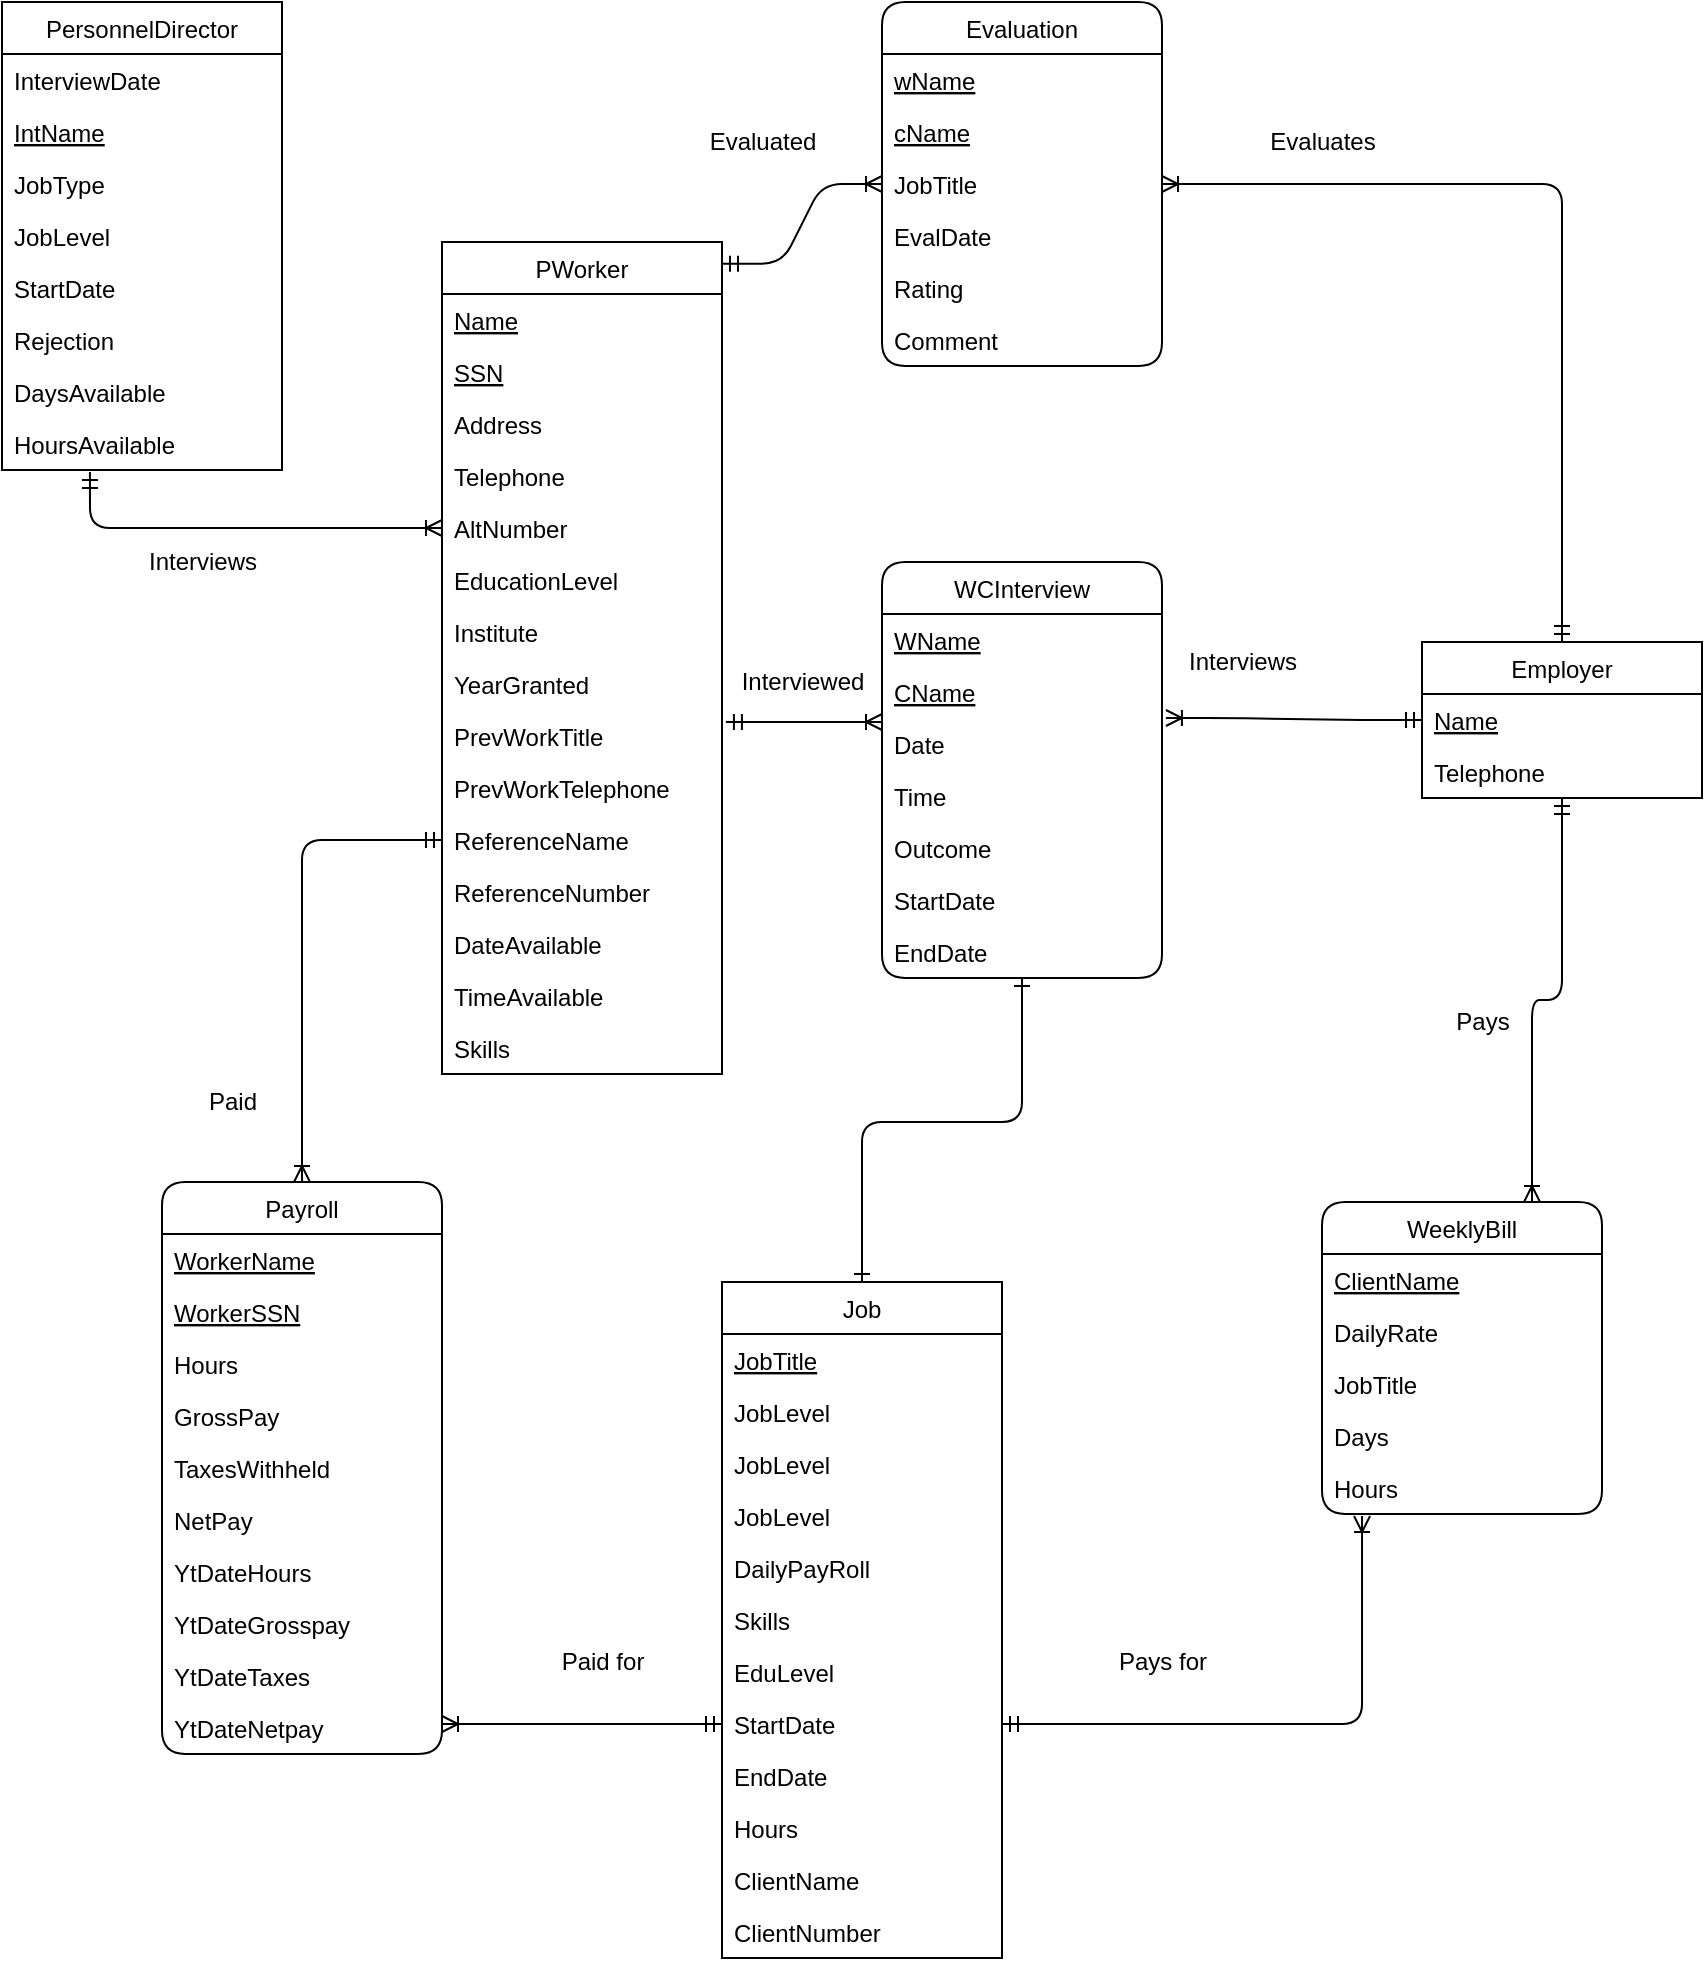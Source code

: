 <mxfile version="13.7.9" type="device"><diagram id="KW2Z3uyJrZM780sWlruA" name="Page-1"><mxGraphModel dx="1086" dy="846" grid="1" gridSize="10" guides="1" tooltips="1" connect="1" arrows="1" fold="1" page="1" pageScale="1" pageWidth="850" pageHeight="1100" math="0" shadow="0"><root><mxCell id="0"/><mxCell id="1" parent="0"/><mxCell id="9EOHzHpKSAqdKUnhYgeF-1" value="PersonnelDirector" style="swimlane;fontStyle=0;childLayout=stackLayout;horizontal=1;startSize=26;fillColor=none;horizontalStack=0;resizeParent=1;resizeParentMax=0;resizeLast=0;collapsible=1;marginBottom=0;" parent="1" vertex="1"><mxGeometry width="140" height="234" as="geometry"/></mxCell><mxCell id="9EOHzHpKSAqdKUnhYgeF-2" value="InterviewDate" style="text;strokeColor=none;fillColor=none;align=left;verticalAlign=top;spacingLeft=4;spacingRight=4;overflow=hidden;rotatable=0;points=[[0,0.5],[1,0.5]];portConstraint=eastwest;" parent="9EOHzHpKSAqdKUnhYgeF-1" vertex="1"><mxGeometry y="26" width="140" height="26" as="geometry"/></mxCell><mxCell id="9EOHzHpKSAqdKUnhYgeF-3" value="IntName" style="text;strokeColor=none;fillColor=none;align=left;verticalAlign=top;spacingLeft=4;spacingRight=4;overflow=hidden;rotatable=0;points=[[0,0.5],[1,0.5]];portConstraint=eastwest;fontStyle=4" parent="9EOHzHpKSAqdKUnhYgeF-1" vertex="1"><mxGeometry y="52" width="140" height="26" as="geometry"/></mxCell><mxCell id="9EOHzHpKSAqdKUnhYgeF-5" value="JobType" style="text;strokeColor=none;fillColor=none;align=left;verticalAlign=top;spacingLeft=4;spacingRight=4;overflow=hidden;rotatable=0;points=[[0,0.5],[1,0.5]];portConstraint=eastwest;" parent="9EOHzHpKSAqdKUnhYgeF-1" vertex="1"><mxGeometry y="78" width="140" height="26" as="geometry"/></mxCell><mxCell id="9EOHzHpKSAqdKUnhYgeF-6" value="JobLevel" style="text;strokeColor=none;fillColor=none;align=left;verticalAlign=top;spacingLeft=4;spacingRight=4;overflow=hidden;rotatable=0;points=[[0,0.5],[1,0.5]];portConstraint=eastwest;" parent="9EOHzHpKSAqdKUnhYgeF-1" vertex="1"><mxGeometry y="104" width="140" height="26" as="geometry"/></mxCell><mxCell id="9EOHzHpKSAqdKUnhYgeF-7" value="StartDate" style="text;strokeColor=none;fillColor=none;align=left;verticalAlign=top;spacingLeft=4;spacingRight=4;overflow=hidden;rotatable=0;points=[[0,0.5],[1,0.5]];portConstraint=eastwest;" parent="9EOHzHpKSAqdKUnhYgeF-1" vertex="1"><mxGeometry y="130" width="140" height="26" as="geometry"/></mxCell><mxCell id="9EOHzHpKSAqdKUnhYgeF-8" value="Rejection" style="text;strokeColor=none;fillColor=none;align=left;verticalAlign=top;spacingLeft=4;spacingRight=4;overflow=hidden;rotatable=0;points=[[0,0.5],[1,0.5]];portConstraint=eastwest;" parent="9EOHzHpKSAqdKUnhYgeF-1" vertex="1"><mxGeometry y="156" width="140" height="26" as="geometry"/></mxCell><mxCell id="9EOHzHpKSAqdKUnhYgeF-9" value="DaysAvailable" style="text;strokeColor=none;fillColor=none;align=left;verticalAlign=top;spacingLeft=4;spacingRight=4;overflow=hidden;rotatable=0;points=[[0,0.5],[1,0.5]];portConstraint=eastwest;" parent="9EOHzHpKSAqdKUnhYgeF-1" vertex="1"><mxGeometry y="182" width="140" height="26" as="geometry"/></mxCell><mxCell id="9EOHzHpKSAqdKUnhYgeF-4" value="HoursAvailable" style="text;strokeColor=none;fillColor=none;align=left;verticalAlign=top;spacingLeft=4;spacingRight=4;overflow=hidden;rotatable=0;points=[[0,0.5],[1,0.5]];portConstraint=eastwest;" parent="9EOHzHpKSAqdKUnhYgeF-1" vertex="1"><mxGeometry y="208" width="140" height="26" as="geometry"/></mxCell><mxCell id="9EOHzHpKSAqdKUnhYgeF-14" value="Evaluation" style="swimlane;fontStyle=0;childLayout=stackLayout;horizontal=1;startSize=26;fillColor=none;horizontalStack=0;resizeParent=1;resizeParentMax=0;resizeLast=0;collapsible=1;marginBottom=0;rounded=1;" parent="1" vertex="1"><mxGeometry x="440" width="140" height="182" as="geometry"/></mxCell><mxCell id="9EOHzHpKSAqdKUnhYgeF-15" value="wName" style="text;strokeColor=none;fillColor=none;align=left;verticalAlign=top;spacingLeft=4;spacingRight=4;overflow=hidden;rotatable=0;points=[[0,0.5],[1,0.5]];portConstraint=eastwest;fontStyle=4" parent="9EOHzHpKSAqdKUnhYgeF-14" vertex="1"><mxGeometry y="26" width="140" height="26" as="geometry"/></mxCell><mxCell id="9EOHzHpKSAqdKUnhYgeF-16" value="cName" style="text;strokeColor=none;fillColor=none;align=left;verticalAlign=top;spacingLeft=4;spacingRight=4;overflow=hidden;rotatable=0;points=[[0,0.5],[1,0.5]];portConstraint=eastwest;fontStyle=4" parent="9EOHzHpKSAqdKUnhYgeF-14" vertex="1"><mxGeometry y="52" width="140" height="26" as="geometry"/></mxCell><mxCell id="9EOHzHpKSAqdKUnhYgeF-39" value="JobTitle" style="text;strokeColor=none;fillColor=none;align=left;verticalAlign=top;spacingLeft=4;spacingRight=4;overflow=hidden;rotatable=0;points=[[0,0.5],[1,0.5]];portConstraint=eastwest;" parent="9EOHzHpKSAqdKUnhYgeF-14" vertex="1"><mxGeometry y="78" width="140" height="26" as="geometry"/></mxCell><mxCell id="9EOHzHpKSAqdKUnhYgeF-40" value="EvalDate" style="text;strokeColor=none;fillColor=none;align=left;verticalAlign=top;spacingLeft=4;spacingRight=4;overflow=hidden;rotatable=0;points=[[0,0.5],[1,0.5]];portConstraint=eastwest;" parent="9EOHzHpKSAqdKUnhYgeF-14" vertex="1"><mxGeometry y="104" width="140" height="26" as="geometry"/></mxCell><mxCell id="9EOHzHpKSAqdKUnhYgeF-41" value="Rating" style="text;strokeColor=none;fillColor=none;align=left;verticalAlign=top;spacingLeft=4;spacingRight=4;overflow=hidden;rotatable=0;points=[[0,0.5],[1,0.5]];portConstraint=eastwest;" parent="9EOHzHpKSAqdKUnhYgeF-14" vertex="1"><mxGeometry y="130" width="140" height="26" as="geometry"/></mxCell><mxCell id="9EOHzHpKSAqdKUnhYgeF-42" value="Comment" style="text;strokeColor=none;fillColor=none;align=left;verticalAlign=top;spacingLeft=4;spacingRight=4;overflow=hidden;rotatable=0;points=[[0,0.5],[1,0.5]];portConstraint=eastwest;" parent="9EOHzHpKSAqdKUnhYgeF-14" vertex="1"><mxGeometry y="156" width="140" height="26" as="geometry"/></mxCell><mxCell id="9EOHzHpKSAqdKUnhYgeF-18" value="WCInterview" style="swimlane;fontStyle=0;childLayout=stackLayout;horizontal=1;startSize=26;fillColor=none;horizontalStack=0;resizeParent=1;resizeParentMax=0;resizeLast=0;collapsible=1;marginBottom=0;rounded=1;" parent="1" vertex="1"><mxGeometry x="440" y="280" width="140" height="208" as="geometry"/></mxCell><mxCell id="9EOHzHpKSAqdKUnhYgeF-19" value="WName" style="text;strokeColor=none;fillColor=none;align=left;verticalAlign=top;spacingLeft=4;spacingRight=4;overflow=hidden;rotatable=0;points=[[0,0.5],[1,0.5]];portConstraint=eastwest;fontStyle=4" parent="9EOHzHpKSAqdKUnhYgeF-18" vertex="1"><mxGeometry y="26" width="140" height="26" as="geometry"/></mxCell><mxCell id="9EOHzHpKSAqdKUnhYgeF-20" value="CName" style="text;strokeColor=none;fillColor=none;align=left;verticalAlign=top;spacingLeft=4;spacingRight=4;overflow=hidden;rotatable=0;points=[[0,0.5],[1,0.5]];portConstraint=eastwest;fontStyle=4" parent="9EOHzHpKSAqdKUnhYgeF-18" vertex="1"><mxGeometry y="52" width="140" height="26" as="geometry"/></mxCell><mxCell id="9EOHzHpKSAqdKUnhYgeF-43" value="Date" style="text;strokeColor=none;fillColor=none;align=left;verticalAlign=top;spacingLeft=4;spacingRight=4;overflow=hidden;rotatable=0;points=[[0,0.5],[1,0.5]];portConstraint=eastwest;" parent="9EOHzHpKSAqdKUnhYgeF-18" vertex="1"><mxGeometry y="78" width="140" height="26" as="geometry"/></mxCell><mxCell id="9EOHzHpKSAqdKUnhYgeF-44" value="Time" style="text;strokeColor=none;fillColor=none;align=left;verticalAlign=top;spacingLeft=4;spacingRight=4;overflow=hidden;rotatable=0;points=[[0,0.5],[1,0.5]];portConstraint=eastwest;" parent="9EOHzHpKSAqdKUnhYgeF-18" vertex="1"><mxGeometry y="104" width="140" height="26" as="geometry"/></mxCell><mxCell id="9EOHzHpKSAqdKUnhYgeF-45" value="Outcome" style="text;strokeColor=none;fillColor=none;align=left;verticalAlign=top;spacingLeft=4;spacingRight=4;overflow=hidden;rotatable=0;points=[[0,0.5],[1,0.5]];portConstraint=eastwest;" parent="9EOHzHpKSAqdKUnhYgeF-18" vertex="1"><mxGeometry y="130" width="140" height="26" as="geometry"/></mxCell><mxCell id="9EOHzHpKSAqdKUnhYgeF-46" value="StartDate" style="text;strokeColor=none;fillColor=none;align=left;verticalAlign=top;spacingLeft=4;spacingRight=4;overflow=hidden;rotatable=0;points=[[0,0.5],[1,0.5]];portConstraint=eastwest;" parent="9EOHzHpKSAqdKUnhYgeF-18" vertex="1"><mxGeometry y="156" width="140" height="26" as="geometry"/></mxCell><mxCell id="9EOHzHpKSAqdKUnhYgeF-21" value="EndDate" style="text;strokeColor=none;fillColor=none;align=left;verticalAlign=top;spacingLeft=4;spacingRight=4;overflow=hidden;rotatable=0;points=[[0,0.5],[1,0.5]];portConstraint=eastwest;" parent="9EOHzHpKSAqdKUnhYgeF-18" vertex="1"><mxGeometry y="182" width="140" height="26" as="geometry"/></mxCell><mxCell id="9EOHzHpKSAqdKUnhYgeF-22" value="Employer" style="swimlane;fontStyle=0;childLayout=stackLayout;horizontal=1;startSize=26;fillColor=none;horizontalStack=0;resizeParent=1;resizeParentMax=0;resizeLast=0;collapsible=1;marginBottom=0;" parent="1" vertex="1"><mxGeometry x="710" y="320" width="140" height="78" as="geometry"/></mxCell><mxCell id="9EOHzHpKSAqdKUnhYgeF-23" value="Name" style="text;strokeColor=none;fillColor=none;align=left;verticalAlign=top;spacingLeft=4;spacingRight=4;overflow=hidden;rotatable=0;points=[[0,0.5],[1,0.5]];portConstraint=eastwest;fontStyle=4" parent="9EOHzHpKSAqdKUnhYgeF-22" vertex="1"><mxGeometry y="26" width="140" height="26" as="geometry"/></mxCell><mxCell id="9EOHzHpKSAqdKUnhYgeF-24" value="Telephone" style="text;strokeColor=none;fillColor=none;align=left;verticalAlign=top;spacingLeft=4;spacingRight=4;overflow=hidden;rotatable=0;points=[[0,0.5],[1,0.5]];portConstraint=eastwest;" parent="9EOHzHpKSAqdKUnhYgeF-22" vertex="1"><mxGeometry y="52" width="140" height="26" as="geometry"/></mxCell><mxCell id="9EOHzHpKSAqdKUnhYgeF-47" value="WeeklyBill" style="swimlane;fontStyle=0;childLayout=stackLayout;horizontal=1;startSize=26;fillColor=none;horizontalStack=0;resizeParent=1;resizeParentMax=0;resizeLast=0;collapsible=1;marginBottom=0;rounded=1;" parent="1" vertex="1"><mxGeometry x="660" y="600" width="140" height="156" as="geometry"/></mxCell><mxCell id="9EOHzHpKSAqdKUnhYgeF-48" value="ClientName" style="text;strokeColor=none;fillColor=none;align=left;verticalAlign=top;spacingLeft=4;spacingRight=4;overflow=hidden;rotatable=0;points=[[0,0.5],[1,0.5]];portConstraint=eastwest;fontStyle=4" parent="9EOHzHpKSAqdKUnhYgeF-47" vertex="1"><mxGeometry y="26" width="140" height="26" as="geometry"/></mxCell><mxCell id="9EOHzHpKSAqdKUnhYgeF-49" value="DailyRate" style="text;strokeColor=none;fillColor=none;align=left;verticalAlign=top;spacingLeft=4;spacingRight=4;overflow=hidden;rotatable=0;points=[[0,0.5],[1,0.5]];portConstraint=eastwest;" parent="9EOHzHpKSAqdKUnhYgeF-47" vertex="1"><mxGeometry y="52" width="140" height="26" as="geometry"/></mxCell><mxCell id="9EOHzHpKSAqdKUnhYgeF-51" value="JobTitle" style="text;strokeColor=none;fillColor=none;align=left;verticalAlign=top;spacingLeft=4;spacingRight=4;overflow=hidden;rotatable=0;points=[[0,0.5],[1,0.5]];portConstraint=eastwest;" parent="9EOHzHpKSAqdKUnhYgeF-47" vertex="1"><mxGeometry y="78" width="140" height="26" as="geometry"/></mxCell><mxCell id="9EOHzHpKSAqdKUnhYgeF-52" value="Days" style="text;strokeColor=none;fillColor=none;align=left;verticalAlign=top;spacingLeft=4;spacingRight=4;overflow=hidden;rotatable=0;points=[[0,0.5],[1,0.5]];portConstraint=eastwest;" parent="9EOHzHpKSAqdKUnhYgeF-47" vertex="1"><mxGeometry y="104" width="140" height="26" as="geometry"/></mxCell><mxCell id="9EOHzHpKSAqdKUnhYgeF-50" value="Hours" style="text;strokeColor=none;fillColor=none;align=left;verticalAlign=top;spacingLeft=4;spacingRight=4;overflow=hidden;rotatable=0;points=[[0,0.5],[1,0.5]];portConstraint=eastwest;" parent="9EOHzHpKSAqdKUnhYgeF-47" vertex="1"><mxGeometry y="130" width="140" height="26" as="geometry"/></mxCell><mxCell id="9EOHzHpKSAqdKUnhYgeF-57" value="Payroll" style="swimlane;fontStyle=0;childLayout=stackLayout;horizontal=1;startSize=26;fillColor=none;horizontalStack=0;resizeParent=1;resizeParentMax=0;resizeLast=0;collapsible=1;marginBottom=0;rounded=1;" parent="1" vertex="1"><mxGeometry x="80" y="590" width="140" height="286" as="geometry"/></mxCell><mxCell id="9EOHzHpKSAqdKUnhYgeF-58" value="WorkerName" style="text;strokeColor=none;fillColor=none;align=left;verticalAlign=top;spacingLeft=4;spacingRight=4;overflow=hidden;rotatable=0;points=[[0,0.5],[1,0.5]];portConstraint=eastwest;fontStyle=4" parent="9EOHzHpKSAqdKUnhYgeF-57" vertex="1"><mxGeometry y="26" width="140" height="26" as="geometry"/></mxCell><mxCell id="9EOHzHpKSAqdKUnhYgeF-59" value="WorkerSSN" style="text;strokeColor=none;fillColor=none;align=left;verticalAlign=top;spacingLeft=4;spacingRight=4;overflow=hidden;rotatable=0;points=[[0,0.5],[1,0.5]];portConstraint=eastwest;fontStyle=4" parent="9EOHzHpKSAqdKUnhYgeF-57" vertex="1"><mxGeometry y="52" width="140" height="26" as="geometry"/></mxCell><mxCell id="BYpwUrw_RjE-4i3YeH5b-1" value="Hours" style="text;strokeColor=none;fillColor=none;align=left;verticalAlign=top;spacingLeft=4;spacingRight=4;overflow=hidden;rotatable=0;points=[[0,0.5],[1,0.5]];portConstraint=eastwest;" vertex="1" parent="9EOHzHpKSAqdKUnhYgeF-57"><mxGeometry y="78" width="140" height="26" as="geometry"/></mxCell><mxCell id="aUo7pzncnR7VPfda-Fce-1" value="GrossPay" style="text;strokeColor=none;fillColor=none;align=left;verticalAlign=top;spacingLeft=4;spacingRight=4;overflow=hidden;rotatable=0;points=[[0,0.5],[1,0.5]];portConstraint=eastwest;" parent="9EOHzHpKSAqdKUnhYgeF-57" vertex="1"><mxGeometry y="104" width="140" height="26" as="geometry"/></mxCell><mxCell id="9EOHzHpKSAqdKUnhYgeF-61" value="TaxesWithheld" style="text;strokeColor=none;fillColor=none;align=left;verticalAlign=top;spacingLeft=4;spacingRight=4;overflow=hidden;rotatable=0;points=[[0,0.5],[1,0.5]];portConstraint=eastwest;" parent="9EOHzHpKSAqdKUnhYgeF-57" vertex="1"><mxGeometry y="130" width="140" height="26" as="geometry"/></mxCell><mxCell id="aUo7pzncnR7VPfda-Fce-2" value="NetPay" style="text;strokeColor=none;fillColor=none;align=left;verticalAlign=top;spacingLeft=4;spacingRight=4;overflow=hidden;rotatable=0;points=[[0,0.5],[1,0.5]];portConstraint=eastwest;" parent="9EOHzHpKSAqdKUnhYgeF-57" vertex="1"><mxGeometry y="156" width="140" height="26" as="geometry"/></mxCell><mxCell id="9EOHzHpKSAqdKUnhYgeF-62" value="YtDateHours" style="text;strokeColor=none;fillColor=none;align=left;verticalAlign=top;spacingLeft=4;spacingRight=4;overflow=hidden;rotatable=0;points=[[0,0.5],[1,0.5]];portConstraint=eastwest;" parent="9EOHzHpKSAqdKUnhYgeF-57" vertex="1"><mxGeometry y="182" width="140" height="26" as="geometry"/></mxCell><mxCell id="9EOHzHpKSAqdKUnhYgeF-63" value="YtDateGrosspay" style="text;strokeColor=none;fillColor=none;align=left;verticalAlign=top;spacingLeft=4;spacingRight=4;overflow=hidden;rotatable=0;points=[[0,0.5],[1,0.5]];portConstraint=eastwest;" parent="9EOHzHpKSAqdKUnhYgeF-57" vertex="1"><mxGeometry y="208" width="140" height="26" as="geometry"/></mxCell><mxCell id="9EOHzHpKSAqdKUnhYgeF-64" value="YtDateTaxes" style="text;strokeColor=none;fillColor=none;align=left;verticalAlign=top;spacingLeft=4;spacingRight=4;overflow=hidden;rotatable=0;points=[[0,0.5],[1,0.5]];portConstraint=eastwest;" parent="9EOHzHpKSAqdKUnhYgeF-57" vertex="1"><mxGeometry y="234" width="140" height="26" as="geometry"/></mxCell><mxCell id="9EOHzHpKSAqdKUnhYgeF-65" value="YtDateNetpay" style="text;strokeColor=none;fillColor=none;align=left;verticalAlign=top;spacingLeft=4;spacingRight=4;overflow=hidden;rotatable=0;points=[[0,0.5],[1,0.5]];portConstraint=eastwest;" parent="9EOHzHpKSAqdKUnhYgeF-57" vertex="1"><mxGeometry y="260" width="140" height="26" as="geometry"/></mxCell><mxCell id="9EOHzHpKSAqdKUnhYgeF-53" value="Job" style="swimlane;fontStyle=0;childLayout=stackLayout;horizontal=1;startSize=26;fillColor=none;horizontalStack=0;resizeParent=1;resizeParentMax=0;resizeLast=0;collapsible=1;marginBottom=0;swimlaneFillColor=#ffffff;" parent="1" vertex="1"><mxGeometry x="360" y="640" width="140" height="338" as="geometry"/></mxCell><mxCell id="9EOHzHpKSAqdKUnhYgeF-54" value="JobTitle" style="text;strokeColor=none;fillColor=none;align=left;verticalAlign=top;spacingLeft=4;spacingRight=4;overflow=hidden;rotatable=0;points=[[0,0.5],[1,0.5]];portConstraint=eastwest;fontStyle=4" parent="9EOHzHpKSAqdKUnhYgeF-53" vertex="1"><mxGeometry y="26" width="140" height="26" as="geometry"/></mxCell><mxCell id="9EOHzHpKSAqdKUnhYgeF-55" value="JobLevel" style="text;strokeColor=none;fillColor=none;align=left;verticalAlign=top;spacingLeft=4;spacingRight=4;overflow=hidden;rotatable=0;points=[[0,0.5],[1,0.5]];portConstraint=eastwest;" parent="9EOHzHpKSAqdKUnhYgeF-53" vertex="1"><mxGeometry y="52" width="140" height="26" as="geometry"/></mxCell><mxCell id="9EOHzHpKSAqdKUnhYgeF-86" value="JobLevel" style="text;strokeColor=none;fillColor=none;align=left;verticalAlign=top;spacingLeft=4;spacingRight=4;overflow=hidden;rotatable=0;points=[[0,0.5],[1,0.5]];portConstraint=eastwest;" parent="9EOHzHpKSAqdKUnhYgeF-53" vertex="1"><mxGeometry y="78" width="140" height="26" as="geometry"/></mxCell><mxCell id="9EOHzHpKSAqdKUnhYgeF-87" value="JobLevel" style="text;strokeColor=none;fillColor=none;align=left;verticalAlign=top;spacingLeft=4;spacingRight=4;overflow=hidden;rotatable=0;points=[[0,0.5],[1,0.5]];portConstraint=eastwest;" parent="9EOHzHpKSAqdKUnhYgeF-53" vertex="1"><mxGeometry y="104" width="140" height="26" as="geometry"/></mxCell><mxCell id="9EOHzHpKSAqdKUnhYgeF-66" value="DailyPayRoll" style="text;strokeColor=none;fillColor=none;align=left;verticalAlign=top;spacingLeft=4;spacingRight=4;overflow=hidden;rotatable=0;points=[[0,0.5],[1,0.5]];portConstraint=eastwest;" parent="9EOHzHpKSAqdKUnhYgeF-53" vertex="1"><mxGeometry y="130" width="140" height="26" as="geometry"/></mxCell><mxCell id="9EOHzHpKSAqdKUnhYgeF-67" value="Skills" style="text;strokeColor=none;fillColor=none;align=left;verticalAlign=top;spacingLeft=4;spacingRight=4;overflow=hidden;rotatable=0;points=[[0,0.5],[1,0.5]];portConstraint=eastwest;" parent="9EOHzHpKSAqdKUnhYgeF-53" vertex="1"><mxGeometry y="156" width="140" height="26" as="geometry"/></mxCell><mxCell id="9EOHzHpKSAqdKUnhYgeF-68" value="EduLevel" style="text;strokeColor=none;fillColor=none;align=left;verticalAlign=top;spacingLeft=4;spacingRight=4;overflow=hidden;rotatable=0;points=[[0,0.5],[1,0.5]];portConstraint=eastwest;" parent="9EOHzHpKSAqdKUnhYgeF-53" vertex="1"><mxGeometry y="182" width="140" height="26" as="geometry"/></mxCell><mxCell id="9EOHzHpKSAqdKUnhYgeF-69" value="StartDate" style="text;strokeColor=none;fillColor=none;align=left;verticalAlign=top;spacingLeft=4;spacingRight=4;overflow=hidden;rotatable=0;points=[[0,0.5],[1,0.5]];portConstraint=eastwest;" parent="9EOHzHpKSAqdKUnhYgeF-53" vertex="1"><mxGeometry y="208" width="140" height="26" as="geometry"/></mxCell><mxCell id="9EOHzHpKSAqdKUnhYgeF-70" value="EndDate" style="text;strokeColor=none;fillColor=none;align=left;verticalAlign=top;spacingLeft=4;spacingRight=4;overflow=hidden;rotatable=0;points=[[0,0.5],[1,0.5]];portConstraint=eastwest;" parent="9EOHzHpKSAqdKUnhYgeF-53" vertex="1"><mxGeometry y="234" width="140" height="26" as="geometry"/></mxCell><mxCell id="9EOHzHpKSAqdKUnhYgeF-56" value="Hours" style="text;strokeColor=none;fillColor=none;align=left;verticalAlign=top;spacingLeft=4;spacingRight=4;overflow=hidden;rotatable=0;points=[[0,0.5],[1,0.5]];portConstraint=eastwest;" parent="9EOHzHpKSAqdKUnhYgeF-53" vertex="1"><mxGeometry y="260" width="140" height="26" as="geometry"/></mxCell><mxCell id="9EOHzHpKSAqdKUnhYgeF-71" value="ClientName" style="text;strokeColor=none;fillColor=none;align=left;verticalAlign=top;spacingLeft=4;spacingRight=4;overflow=hidden;rotatable=0;points=[[0,0.5],[1,0.5]];portConstraint=eastwest;" parent="9EOHzHpKSAqdKUnhYgeF-53" vertex="1"><mxGeometry y="286" width="140" height="26" as="geometry"/></mxCell><mxCell id="9EOHzHpKSAqdKUnhYgeF-72" value="ClientNumber" style="text;strokeColor=none;fillColor=none;align=left;verticalAlign=top;spacingLeft=4;spacingRight=4;overflow=hidden;rotatable=0;points=[[0,0.5],[1,0.5]];portConstraint=eastwest;" parent="9EOHzHpKSAqdKUnhYgeF-53" vertex="1"><mxGeometry y="312" width="140" height="26" as="geometry"/></mxCell><mxCell id="9EOHzHpKSAqdKUnhYgeF-78" value="" style="edgeStyle=elbowEdgeStyle;fontSize=12;html=1;endArrow=ERoneToMany;startArrow=ERmandOne;exitX=0.314;exitY=1.038;exitDx=0;exitDy=0;exitPerimeter=0;entryX=0;entryY=0.5;entryDx=0;entryDy=0;" parent="1" source="9EOHzHpKSAqdKUnhYgeF-4" target="9EOHzHpKSAqdKUnhYgeF-29" edge="1"><mxGeometry width="100" height="100" relative="1" as="geometry"><mxPoint x="140" y="20" as="sourcePoint"/><mxPoint x="220" y="130" as="targetPoint"/><Array as="points"><mxPoint x="44" y="263"/></Array></mxGeometry></mxCell><mxCell id="9EOHzHpKSAqdKUnhYgeF-10" value="PWorker" style="swimlane;fontStyle=0;childLayout=stackLayout;horizontal=1;startSize=26;fillColor=none;horizontalStack=0;resizeParent=1;resizeParentMax=0;resizeLast=0;collapsible=1;marginBottom=0;" parent="1" vertex="1"><mxGeometry x="220" y="120" width="140" height="416" as="geometry"/></mxCell><mxCell id="9EOHzHpKSAqdKUnhYgeF-11" value="Name" style="text;strokeColor=none;fillColor=none;align=left;verticalAlign=top;spacingLeft=4;spacingRight=4;overflow=hidden;rotatable=0;points=[[0,0.5],[1,0.5]];portConstraint=eastwest;fontStyle=4" parent="9EOHzHpKSAqdKUnhYgeF-10" vertex="1"><mxGeometry y="26" width="140" height="26" as="geometry"/></mxCell><mxCell id="9EOHzHpKSAqdKUnhYgeF-26" value="SSN" style="text;strokeColor=none;fillColor=none;align=left;verticalAlign=top;spacingLeft=4;spacingRight=4;overflow=hidden;rotatable=0;points=[[0,0.5],[1,0.5]];portConstraint=eastwest;fontStyle=4" parent="9EOHzHpKSAqdKUnhYgeF-10" vertex="1"><mxGeometry y="52" width="140" height="26" as="geometry"/></mxCell><mxCell id="9EOHzHpKSAqdKUnhYgeF-27" value="Address" style="text;strokeColor=none;fillColor=none;align=left;verticalAlign=top;spacingLeft=4;spacingRight=4;overflow=hidden;rotatable=0;points=[[0,0.5],[1,0.5]];portConstraint=eastwest;" parent="9EOHzHpKSAqdKUnhYgeF-10" vertex="1"><mxGeometry y="78" width="140" height="26" as="geometry"/></mxCell><mxCell id="9EOHzHpKSAqdKUnhYgeF-28" value="Telephone" style="text;strokeColor=none;fillColor=none;align=left;verticalAlign=top;spacingLeft=4;spacingRight=4;overflow=hidden;rotatable=0;points=[[0,0.5],[1,0.5]];portConstraint=eastwest;" parent="9EOHzHpKSAqdKUnhYgeF-10" vertex="1"><mxGeometry y="104" width="140" height="26" as="geometry"/></mxCell><mxCell id="9EOHzHpKSAqdKUnhYgeF-29" value="AltNumber" style="text;strokeColor=none;fillColor=none;align=left;verticalAlign=top;spacingLeft=4;spacingRight=4;overflow=hidden;rotatable=0;points=[[0,0.5],[1,0.5]];portConstraint=eastwest;" parent="9EOHzHpKSAqdKUnhYgeF-10" vertex="1"><mxGeometry y="130" width="140" height="26" as="geometry"/></mxCell><mxCell id="9EOHzHpKSAqdKUnhYgeF-30" value="EducationLevel" style="text;strokeColor=none;fillColor=none;align=left;verticalAlign=top;spacingLeft=4;spacingRight=4;overflow=hidden;rotatable=0;points=[[0,0.5],[1,0.5]];portConstraint=eastwest;" parent="9EOHzHpKSAqdKUnhYgeF-10" vertex="1"><mxGeometry y="156" width="140" height="26" as="geometry"/></mxCell><mxCell id="9EOHzHpKSAqdKUnhYgeF-31" value="Institute" style="text;strokeColor=none;fillColor=none;align=left;verticalAlign=top;spacingLeft=4;spacingRight=4;overflow=hidden;rotatable=0;points=[[0,0.5],[1,0.5]];portConstraint=eastwest;" parent="9EOHzHpKSAqdKUnhYgeF-10" vertex="1"><mxGeometry y="182" width="140" height="26" as="geometry"/></mxCell><mxCell id="9EOHzHpKSAqdKUnhYgeF-32" value="YearGranted" style="text;strokeColor=none;fillColor=none;align=left;verticalAlign=top;spacingLeft=4;spacingRight=4;overflow=hidden;rotatable=0;points=[[0,0.5],[1,0.5]];portConstraint=eastwest;" parent="9EOHzHpKSAqdKUnhYgeF-10" vertex="1"><mxGeometry y="208" width="140" height="26" as="geometry"/></mxCell><mxCell id="9EOHzHpKSAqdKUnhYgeF-33" value="PrevWorkTitle" style="text;strokeColor=none;fillColor=none;align=left;verticalAlign=top;spacingLeft=4;spacingRight=4;overflow=hidden;rotatable=0;points=[[0,0.5],[1,0.5]];portConstraint=eastwest;" parent="9EOHzHpKSAqdKUnhYgeF-10" vertex="1"><mxGeometry y="234" width="140" height="26" as="geometry"/></mxCell><mxCell id="9EOHzHpKSAqdKUnhYgeF-35" value="PrevWorkTelephone" style="text;strokeColor=none;fillColor=none;align=left;verticalAlign=top;spacingLeft=4;spacingRight=4;overflow=hidden;rotatable=0;points=[[0,0.5],[1,0.5]];portConstraint=eastwest;" parent="9EOHzHpKSAqdKUnhYgeF-10" vertex="1"><mxGeometry y="260" width="140" height="26" as="geometry"/></mxCell><mxCell id="9EOHzHpKSAqdKUnhYgeF-36" value="ReferenceName" style="text;strokeColor=none;fillColor=none;align=left;verticalAlign=top;spacingLeft=4;spacingRight=4;overflow=hidden;rotatable=0;points=[[0,0.5],[1,0.5]];portConstraint=eastwest;" parent="9EOHzHpKSAqdKUnhYgeF-10" vertex="1"><mxGeometry y="286" width="140" height="26" as="geometry"/></mxCell><mxCell id="9EOHzHpKSAqdKUnhYgeF-37" value="ReferenceNumber" style="text;strokeColor=none;fillColor=none;align=left;verticalAlign=top;spacingLeft=4;spacingRight=4;overflow=hidden;rotatable=0;points=[[0,0.5],[1,0.5]];portConstraint=eastwest;" parent="9EOHzHpKSAqdKUnhYgeF-10" vertex="1"><mxGeometry y="312" width="140" height="26" as="geometry"/></mxCell><mxCell id="9EOHzHpKSAqdKUnhYgeF-12" value="DateAvailable" style="text;strokeColor=none;fillColor=none;align=left;verticalAlign=top;spacingLeft=4;spacingRight=4;overflow=hidden;rotatable=0;points=[[0,0.5],[1,0.5]];portConstraint=eastwest;" parent="9EOHzHpKSAqdKUnhYgeF-10" vertex="1"><mxGeometry y="338" width="140" height="26" as="geometry"/></mxCell><mxCell id="9EOHzHpKSAqdKUnhYgeF-38" value="TimeAvailable" style="text;strokeColor=none;fillColor=none;align=left;verticalAlign=top;spacingLeft=4;spacingRight=4;overflow=hidden;rotatable=0;points=[[0,0.5],[1,0.5]];portConstraint=eastwest;" parent="9EOHzHpKSAqdKUnhYgeF-10" vertex="1"><mxGeometry y="364" width="140" height="26" as="geometry"/></mxCell><mxCell id="9EOHzHpKSAqdKUnhYgeF-13" value="Skills" style="text;strokeColor=none;fillColor=none;align=left;verticalAlign=top;spacingLeft=4;spacingRight=4;overflow=hidden;rotatable=0;points=[[0,0.5],[1,0.5]];portConstraint=eastwest;" parent="9EOHzHpKSAqdKUnhYgeF-10" vertex="1"><mxGeometry y="390" width="140" height="26" as="geometry"/></mxCell><mxCell id="9EOHzHpKSAqdKUnhYgeF-79" value="" style="edgeStyle=elbowEdgeStyle;fontSize=12;html=1;endArrow=ERoneToMany;startArrow=ERmandOne;elbow=vertical;entryX=0.5;entryY=0;entryDx=0;entryDy=0;exitX=0;exitY=0.5;exitDx=0;exitDy=0;" parent="1" source="9EOHzHpKSAqdKUnhYgeF-36" target="9EOHzHpKSAqdKUnhYgeF-57" edge="1"><mxGeometry width="100" height="100" relative="1" as="geometry"><mxPoint x="60" y="510" as="sourcePoint"/><mxPoint x="160" y="410" as="targetPoint"/><Array as="points"><mxPoint x="140" y="419"/></Array></mxGeometry></mxCell><mxCell id="9EOHzHpKSAqdKUnhYgeF-80" value="" style="edgeStyle=elbowEdgeStyle;fontSize=12;html=1;endArrow=ERoneToMany;startArrow=ERmandOne;elbow=vertical;exitX=0;exitY=0.5;exitDx=0;exitDy=0;" parent="1" source="9EOHzHpKSAqdKUnhYgeF-69" target="9EOHzHpKSAqdKUnhYgeF-65" edge="1"><mxGeometry width="100" height="100" relative="1" as="geometry"><mxPoint x="360" y="870" as="sourcePoint"/><mxPoint x="350" y="610" as="targetPoint"/><Array as="points"><mxPoint x="260" y="861"/></Array></mxGeometry></mxCell><mxCell id="9EOHzHpKSAqdKUnhYgeF-81" value="" style="edgeStyle=elbowEdgeStyle;fontSize=12;html=1;endArrow=ERoneToMany;startArrow=ERmandOne;elbow=vertical;entryX=0.143;entryY=1.038;entryDx=0;entryDy=0;entryPerimeter=0;exitX=1;exitY=0.5;exitDx=0;exitDy=0;" parent="1" source="9EOHzHpKSAqdKUnhYgeF-69" target="9EOHzHpKSAqdKUnhYgeF-50" edge="1"><mxGeometry width="100" height="100" relative="1" as="geometry"><mxPoint x="510" y="700" as="sourcePoint"/><mxPoint x="610" y="600" as="targetPoint"/><Array as="points"><mxPoint x="600" y="861"/></Array></mxGeometry></mxCell><mxCell id="9EOHzHpKSAqdKUnhYgeF-82" value="" style="edgeStyle=elbowEdgeStyle;fontSize=12;html=1;endArrow=ERoneToMany;startArrow=ERmandOne;elbow=vertical;entryX=0.75;entryY=0;entryDx=0;entryDy=0;" parent="1" source="9EOHzHpKSAqdKUnhYgeF-24" target="9EOHzHpKSAqdKUnhYgeF-47" edge="1"><mxGeometry width="100" height="100" relative="1" as="geometry"><mxPoint x="680" y="488" as="sourcePoint"/><mxPoint x="760" y="518" as="targetPoint"/></mxGeometry></mxCell><mxCell id="9EOHzHpKSAqdKUnhYgeF-83" value="" style="edgeStyle=orthogonalEdgeStyle;fontSize=12;html=1;endArrow=ERmandOne;startArrow=ERoneToMany;endFill=0;strokeWidth=1;startFill=0;exitX=1;exitY=0.5;exitDx=0;exitDy=0;entryX=0.5;entryY=0;entryDx=0;entryDy=0;" parent="1" source="9EOHzHpKSAqdKUnhYgeF-39" target="9EOHzHpKSAqdKUnhYgeF-22" edge="1"><mxGeometry width="100" height="100" relative="1" as="geometry"><mxPoint x="630" y="200" as="sourcePoint"/><mxPoint x="710" y="270" as="targetPoint"/></mxGeometry></mxCell><mxCell id="9EOHzHpKSAqdKUnhYgeF-85" value="" style="edgeStyle=entityRelationEdgeStyle;fontSize=12;html=1;endArrow=ERoneToMany;startArrow=ERmandOne;exitX=1;exitY=0.026;exitDx=0;exitDy=0;exitPerimeter=0;entryX=0;entryY=0.5;entryDx=0;entryDy=0;" parent="1" source="9EOHzHpKSAqdKUnhYgeF-10" target="9EOHzHpKSAqdKUnhYgeF-39" edge="1"><mxGeometry width="100" height="100" relative="1" as="geometry"><mxPoint x="340" y="110" as="sourcePoint"/><mxPoint x="440" y="10" as="targetPoint"/></mxGeometry></mxCell><mxCell id="9EOHzHpKSAqdKUnhYgeF-88" value="" style="edgeStyle=entityRelationEdgeStyle;fontSize=12;html=1;endArrow=ERoneToMany;startArrow=ERmandOne;strokeWidth=1;entryX=1.014;entryY=0;entryDx=0;entryDy=0;entryPerimeter=0;" parent="1" source="9EOHzHpKSAqdKUnhYgeF-22" target="9EOHzHpKSAqdKUnhYgeF-43" edge="1"><mxGeometry width="100" height="100" relative="1" as="geometry"><mxPoint x="580" y="434" as="sourcePoint"/><mxPoint x="680" y="334" as="targetPoint"/></mxGeometry></mxCell><mxCell id="9EOHzHpKSAqdKUnhYgeF-89" value="" style="edgeStyle=entityRelationEdgeStyle;fontSize=12;html=1;endArrow=ERoneToMany;startArrow=ERmandOne;strokeWidth=1;exitX=1.014;exitY=0.231;exitDx=0;exitDy=0;exitPerimeter=0;" parent="1" source="9EOHzHpKSAqdKUnhYgeF-33" edge="1"><mxGeometry width="100" height="100" relative="1" as="geometry"><mxPoint x="340" y="460" as="sourcePoint"/><mxPoint x="440" y="360" as="targetPoint"/></mxGeometry></mxCell><mxCell id="9EOHzHpKSAqdKUnhYgeF-90" value="Interviews" style="text;html=1;resizable=0;autosize=1;align=center;verticalAlign=middle;points=[];fillColor=none;strokeColor=none;rounded=0;" parent="1" vertex="1"><mxGeometry x="65" y="270" width="70" height="20" as="geometry"/></mxCell><mxCell id="9EOHzHpKSAqdKUnhYgeF-93" value="Paid" style="text;html=1;resizable=0;autosize=1;align=center;verticalAlign=middle;points=[];fillColor=none;strokeColor=none;rounded=0;" parent="1" vertex="1"><mxGeometry x="95" y="540" width="40" height="20" as="geometry"/></mxCell><mxCell id="9EOHzHpKSAqdKUnhYgeF-94" value="Pays" style="text;html=1;resizable=0;autosize=1;align=center;verticalAlign=middle;points=[];fillColor=none;strokeColor=none;rounded=0;" parent="1" vertex="1"><mxGeometry x="720" y="500" width="40" height="20" as="geometry"/></mxCell><mxCell id="9EOHzHpKSAqdKUnhYgeF-95" value="Paid for" style="text;html=1;resizable=0;autosize=1;align=center;verticalAlign=middle;points=[];fillColor=none;strokeColor=none;rounded=0;" parent="1" vertex="1"><mxGeometry x="270" y="820" width="60" height="20" as="geometry"/></mxCell><mxCell id="9EOHzHpKSAqdKUnhYgeF-96" value="Pays for" style="text;html=1;resizable=0;autosize=1;align=center;verticalAlign=middle;points=[];fillColor=none;strokeColor=none;rounded=0;" parent="1" vertex="1"><mxGeometry x="550" y="820" width="60" height="20" as="geometry"/></mxCell><mxCell id="9EOHzHpKSAqdKUnhYgeF-97" value="Evaluates" style="text;html=1;resizable=0;autosize=1;align=center;verticalAlign=middle;points=[];fillColor=none;strokeColor=none;rounded=0;" parent="1" vertex="1"><mxGeometry x="625" y="60" width="70" height="20" as="geometry"/></mxCell><mxCell id="9EOHzHpKSAqdKUnhYgeF-98" value="Evaluated" style="text;html=1;resizable=0;autosize=1;align=center;verticalAlign=middle;points=[];fillColor=none;strokeColor=none;rounded=0;" parent="1" vertex="1"><mxGeometry x="345" y="60" width="70" height="20" as="geometry"/></mxCell><mxCell id="9EOHzHpKSAqdKUnhYgeF-99" value="Interviewed" style="text;html=1;resizable=0;autosize=1;align=center;verticalAlign=middle;points=[];fillColor=none;strokeColor=none;rounded=0;" parent="1" vertex="1"><mxGeometry x="360" y="330" width="80" height="20" as="geometry"/></mxCell><mxCell id="9EOHzHpKSAqdKUnhYgeF-100" value="Interviews" style="text;html=1;resizable=0;autosize=1;align=center;verticalAlign=middle;points=[];fillColor=none;strokeColor=none;rounded=0;" parent="1" vertex="1"><mxGeometry x="585" y="320" width="70" height="20" as="geometry"/></mxCell><mxCell id="dRVGsUjoWAy9CNdg3cRc-1" value="" style="endArrow=ERone;html=1;exitX=0.5;exitY=0;exitDx=0;exitDy=0;startArrow=ERone;startFill=0;endFill=0;" parent="1" source="9EOHzHpKSAqdKUnhYgeF-53" target="9EOHzHpKSAqdKUnhYgeF-21" edge="1"><mxGeometry width="50" height="50" relative="1" as="geometry"><mxPoint x="400" y="560" as="sourcePoint"/><mxPoint x="450" y="510" as="targetPoint"/><Array as="points"><mxPoint x="430" y="560"/><mxPoint x="510" y="560"/></Array></mxGeometry></mxCell></root></mxGraphModel></diagram></mxfile>